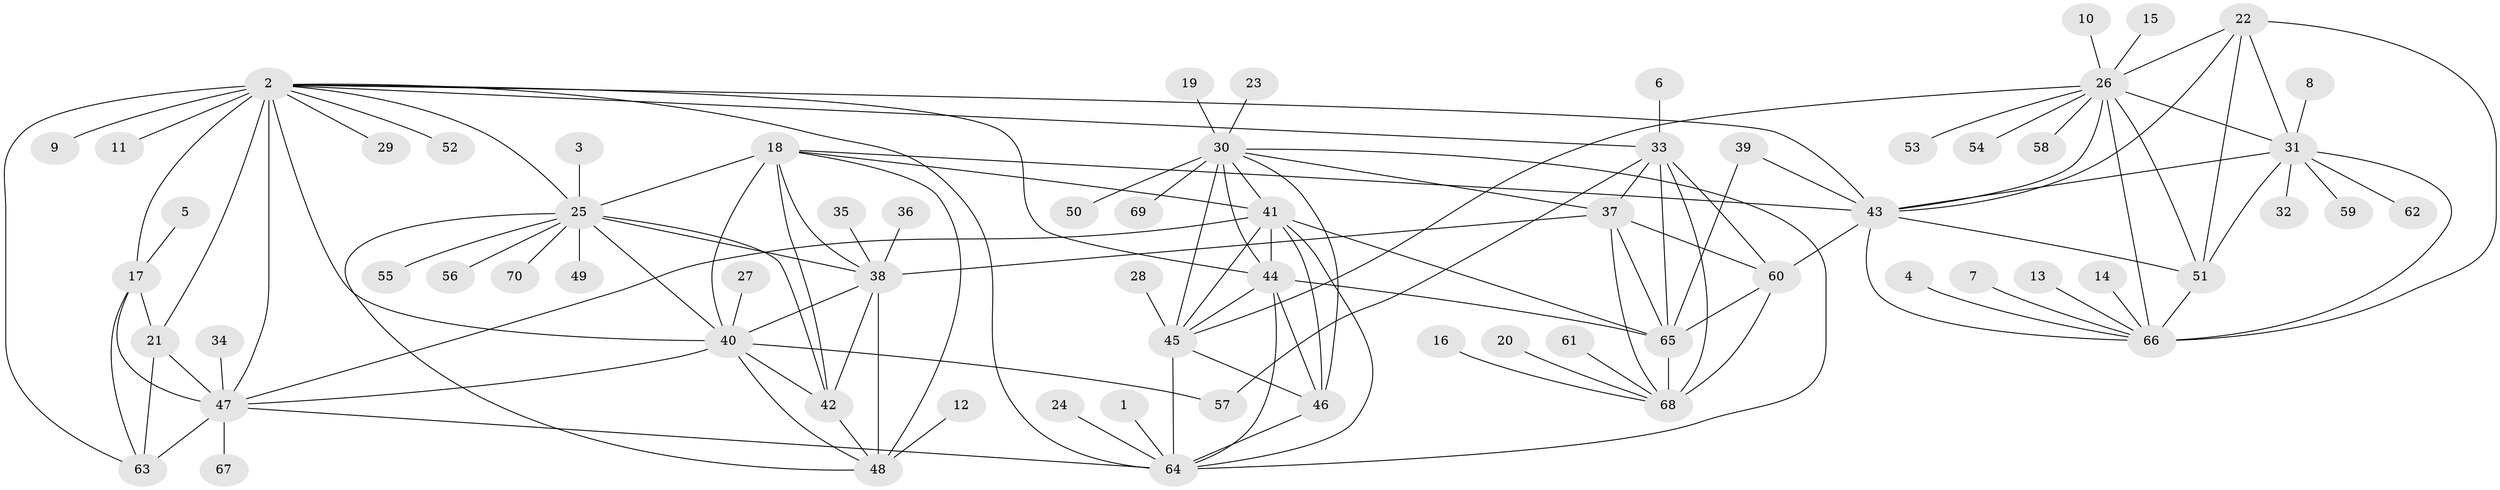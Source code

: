 // original degree distribution, {9: 0.04285714285714286, 6: 0.02142857142857143, 11: 0.05, 8: 0.07142857142857142, 13: 0.007142857142857143, 10: 0.02857142857142857, 12: 0.014285714285714285, 14: 0.007142857142857143, 7: 0.007142857142857143, 1: 0.6, 3: 0.03571428571428571, 2: 0.11428571428571428}
// Generated by graph-tools (version 1.1) at 2025/26/03/09/25 03:26:37]
// undirected, 70 vertices, 126 edges
graph export_dot {
graph [start="1"]
  node [color=gray90,style=filled];
  1;
  2;
  3;
  4;
  5;
  6;
  7;
  8;
  9;
  10;
  11;
  12;
  13;
  14;
  15;
  16;
  17;
  18;
  19;
  20;
  21;
  22;
  23;
  24;
  25;
  26;
  27;
  28;
  29;
  30;
  31;
  32;
  33;
  34;
  35;
  36;
  37;
  38;
  39;
  40;
  41;
  42;
  43;
  44;
  45;
  46;
  47;
  48;
  49;
  50;
  51;
  52;
  53;
  54;
  55;
  56;
  57;
  58;
  59;
  60;
  61;
  62;
  63;
  64;
  65;
  66;
  67;
  68;
  69;
  70;
  1 -- 64 [weight=1.0];
  2 -- 9 [weight=1.0];
  2 -- 11 [weight=1.0];
  2 -- 17 [weight=2.0];
  2 -- 21 [weight=2.0];
  2 -- 25 [weight=1.0];
  2 -- 29 [weight=1.0];
  2 -- 33 [weight=1.0];
  2 -- 40 [weight=1.0];
  2 -- 43 [weight=1.0];
  2 -- 44 [weight=1.0];
  2 -- 47 [weight=4.0];
  2 -- 52 [weight=1.0];
  2 -- 63 [weight=2.0];
  2 -- 64 [weight=1.0];
  3 -- 25 [weight=1.0];
  4 -- 66 [weight=1.0];
  5 -- 17 [weight=1.0];
  6 -- 33 [weight=1.0];
  7 -- 66 [weight=1.0];
  8 -- 31 [weight=1.0];
  10 -- 26 [weight=1.0];
  12 -- 48 [weight=1.0];
  13 -- 66 [weight=1.0];
  14 -- 66 [weight=1.0];
  15 -- 26 [weight=1.0];
  16 -- 68 [weight=1.0];
  17 -- 21 [weight=1.0];
  17 -- 47 [weight=2.0];
  17 -- 63 [weight=1.0];
  18 -- 25 [weight=2.0];
  18 -- 38 [weight=2.0];
  18 -- 40 [weight=2.0];
  18 -- 41 [weight=1.0];
  18 -- 42 [weight=2.0];
  18 -- 43 [weight=1.0];
  18 -- 48 [weight=2.0];
  19 -- 30 [weight=1.0];
  20 -- 68 [weight=1.0];
  21 -- 47 [weight=2.0];
  21 -- 63 [weight=1.0];
  22 -- 26 [weight=1.0];
  22 -- 31 [weight=1.0];
  22 -- 43 [weight=1.0];
  22 -- 51 [weight=1.0];
  22 -- 66 [weight=2.0];
  23 -- 30 [weight=1.0];
  24 -- 64 [weight=1.0];
  25 -- 38 [weight=1.0];
  25 -- 40 [weight=1.0];
  25 -- 42 [weight=1.0];
  25 -- 48 [weight=1.0];
  25 -- 49 [weight=1.0];
  25 -- 55 [weight=1.0];
  25 -- 56 [weight=1.0];
  25 -- 70 [weight=1.0];
  26 -- 31 [weight=1.0];
  26 -- 43 [weight=1.0];
  26 -- 45 [weight=1.0];
  26 -- 51 [weight=1.0];
  26 -- 53 [weight=1.0];
  26 -- 54 [weight=1.0];
  26 -- 58 [weight=1.0];
  26 -- 66 [weight=2.0];
  27 -- 40 [weight=1.0];
  28 -- 45 [weight=1.0];
  30 -- 37 [weight=1.0];
  30 -- 41 [weight=1.0];
  30 -- 44 [weight=1.0];
  30 -- 45 [weight=2.0];
  30 -- 46 [weight=1.0];
  30 -- 50 [weight=1.0];
  30 -- 64 [weight=1.0];
  30 -- 69 [weight=1.0];
  31 -- 32 [weight=1.0];
  31 -- 43 [weight=1.0];
  31 -- 51 [weight=1.0];
  31 -- 59 [weight=1.0];
  31 -- 62 [weight=1.0];
  31 -- 66 [weight=2.0];
  33 -- 37 [weight=1.0];
  33 -- 57 [weight=1.0];
  33 -- 60 [weight=1.0];
  33 -- 65 [weight=3.0];
  33 -- 68 [weight=1.0];
  34 -- 47 [weight=1.0];
  35 -- 38 [weight=1.0];
  36 -- 38 [weight=1.0];
  37 -- 38 [weight=1.0];
  37 -- 60 [weight=1.0];
  37 -- 65 [weight=3.0];
  37 -- 68 [weight=1.0];
  38 -- 40 [weight=1.0];
  38 -- 42 [weight=1.0];
  38 -- 48 [weight=1.0];
  39 -- 43 [weight=1.0];
  39 -- 65 [weight=1.0];
  40 -- 42 [weight=1.0];
  40 -- 47 [weight=1.0];
  40 -- 48 [weight=1.0];
  40 -- 57 [weight=1.0];
  41 -- 44 [weight=1.0];
  41 -- 45 [weight=2.0];
  41 -- 46 [weight=1.0];
  41 -- 47 [weight=1.0];
  41 -- 64 [weight=1.0];
  41 -- 65 [weight=1.0];
  42 -- 48 [weight=1.0];
  43 -- 51 [weight=1.0];
  43 -- 60 [weight=1.0];
  43 -- 66 [weight=2.0];
  44 -- 45 [weight=2.0];
  44 -- 46 [weight=1.0];
  44 -- 64 [weight=1.0];
  44 -- 65 [weight=1.0];
  45 -- 46 [weight=2.0];
  45 -- 64 [weight=2.0];
  46 -- 64 [weight=1.0];
  47 -- 63 [weight=2.0];
  47 -- 64 [weight=1.0];
  47 -- 67 [weight=1.0];
  51 -- 66 [weight=2.0];
  60 -- 65 [weight=3.0];
  60 -- 68 [weight=1.0];
  61 -- 68 [weight=1.0];
  65 -- 68 [weight=3.0];
}
